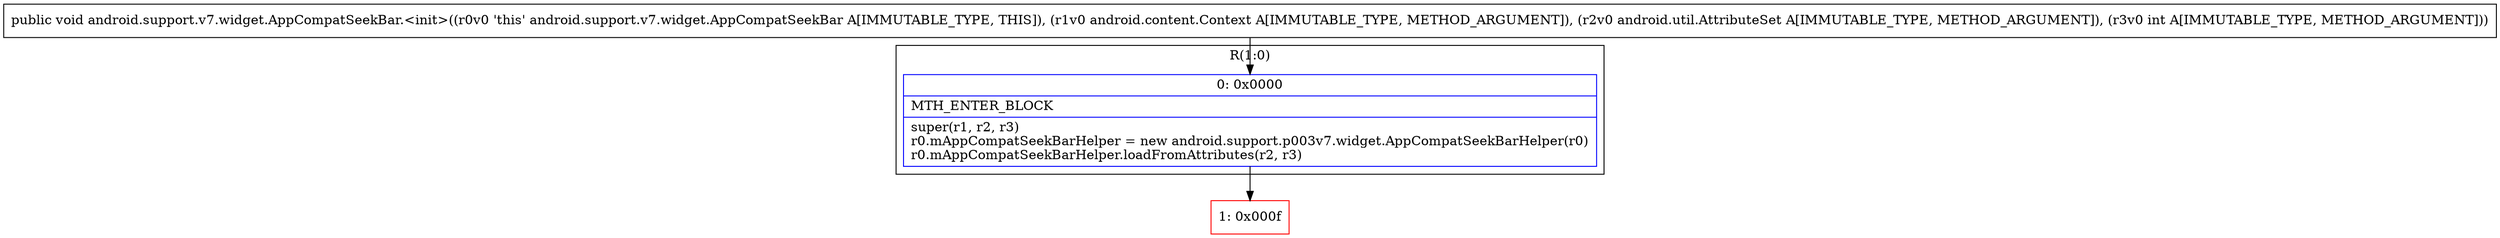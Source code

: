 digraph "CFG forandroid.support.v7.widget.AppCompatSeekBar.\<init\>(Landroid\/content\/Context;Landroid\/util\/AttributeSet;I)V" {
subgraph cluster_Region_1485708084 {
label = "R(1:0)";
node [shape=record,color=blue];
Node_0 [shape=record,label="{0\:\ 0x0000|MTH_ENTER_BLOCK\l|super(r1, r2, r3)\lr0.mAppCompatSeekBarHelper = new android.support.p003v7.widget.AppCompatSeekBarHelper(r0)\lr0.mAppCompatSeekBarHelper.loadFromAttributes(r2, r3)\l}"];
}
Node_1 [shape=record,color=red,label="{1\:\ 0x000f}"];
MethodNode[shape=record,label="{public void android.support.v7.widget.AppCompatSeekBar.\<init\>((r0v0 'this' android.support.v7.widget.AppCompatSeekBar A[IMMUTABLE_TYPE, THIS]), (r1v0 android.content.Context A[IMMUTABLE_TYPE, METHOD_ARGUMENT]), (r2v0 android.util.AttributeSet A[IMMUTABLE_TYPE, METHOD_ARGUMENT]), (r3v0 int A[IMMUTABLE_TYPE, METHOD_ARGUMENT])) }"];
MethodNode -> Node_0;
Node_0 -> Node_1;
}

